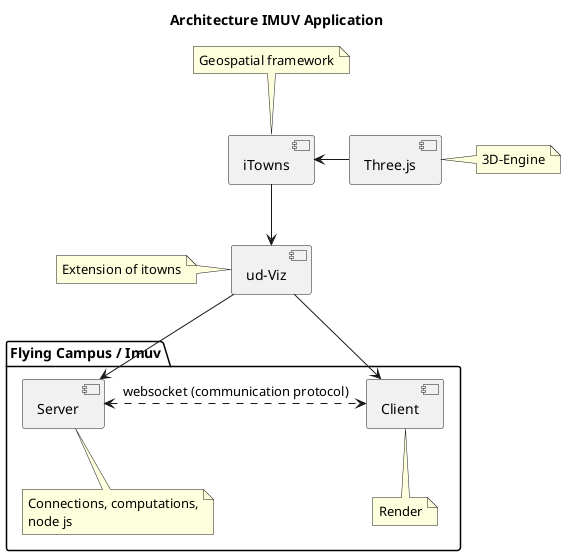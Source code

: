 @startuml

title Architecture IMUV Application

[Three.js] as TJS
note right
3D-Engine
end note

[iTowns]
note top
Geospatial framework
end note

[ud-Viz] as udv
note left
Extension of itowns
end note

folder "Flying Campus / Imuv" {
    [Client]
    note bottom
    Render
    end note

    [Server]
    note bottom
    Connections, computations,
    node js
    end note
}


TJS -left-> iTowns
iTowns --> udv
udv --> Client
udv --> Server
Client <..left..> Server : websocket (communication protocol)

@enduml
